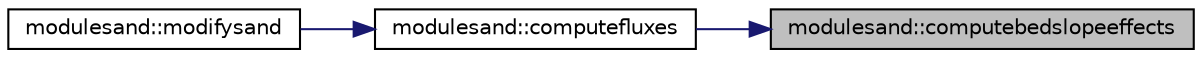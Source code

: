 digraph "modulesand::computebedslopeeffects"
{
 // LATEX_PDF_SIZE
  edge [fontname="Helvetica",fontsize="10",labelfontname="Helvetica",labelfontsize="10"];
  node [fontname="Helvetica",fontsize="10",shape=record];
  rankdir="RL";
  Node1 [label="modulesand::computebedslopeeffects",height=0.2,width=0.4,color="black", fillcolor="grey75", style="filled", fontcolor="black",tooltip=" "];
  Node1 -> Node2 [dir="back",color="midnightblue",fontsize="10",style="solid"];
  Node2 [label="modulesand::computefluxes",height=0.2,width=0.4,color="black", fillcolor="white", style="filled",URL="$namespacemodulesand.html#a5cbe25a8640cb153443de1585837b7a3",tooltip=" "];
  Node2 -> Node3 [dir="back",color="midnightblue",fontsize="10",style="solid"];
  Node3 [label="modulesand::modifysand",height=0.2,width=0.4,color="black", fillcolor="white", style="filled",URL="$namespacemodulesand.html#a72127773a460332746476a09b3380e49",tooltip=" "];
}

